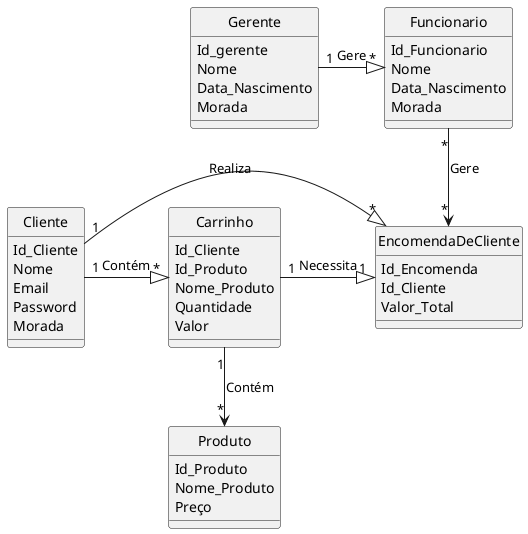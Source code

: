 @startuml
'https://plantuml.com/sequence-diagram
hide circles

class Cliente{
Id_Cliente
Nome
Email
Password
Morada

}
class Carrinho{
Id_Cliente
Id_Produto
Nome_Produto
Quantidade
Valor

}
class EncomendaDeCliente{
Id_Encomenda
Id_Cliente
Valor_Total

}
class Produto{
Id_Produto
Nome_Produto
Preço

}
class Funcionario{

Id_Funcionario
Nome
Data_Nascimento
Morada
}

class Gerente{

Id_gerente
Nome
Data_Nascimento
Morada

}
Gerente "1" -|> "*" Funcionario : Gere
Funcionario "*" --> "*" EncomendaDeCliente : Gere
Cliente "1"-|> "*"Carrinho : Contém
Cliente "1"-|> "*" EncomendaDeCliente : Realiza
Carrinho "1"-|> "1" EncomendaDeCliente : Necessita
Carrinho "1"--> "*" Produto : Contém
@enduml
